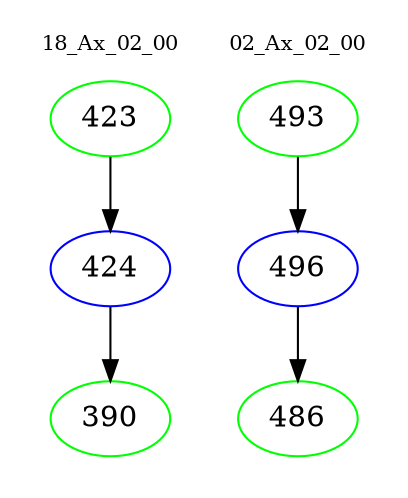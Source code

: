 digraph{
subgraph cluster_0 {
color = white
label = "18_Ax_02_00";
fontsize=10;
T0_423 [label="423", color="green"]
T0_423 -> T0_424 [color="black"]
T0_424 [label="424", color="blue"]
T0_424 -> T0_390 [color="black"]
T0_390 [label="390", color="green"]
}
subgraph cluster_1 {
color = white
label = "02_Ax_02_00";
fontsize=10;
T1_493 [label="493", color="green"]
T1_493 -> T1_496 [color="black"]
T1_496 [label="496", color="blue"]
T1_496 -> T1_486 [color="black"]
T1_486 [label="486", color="green"]
}
}
